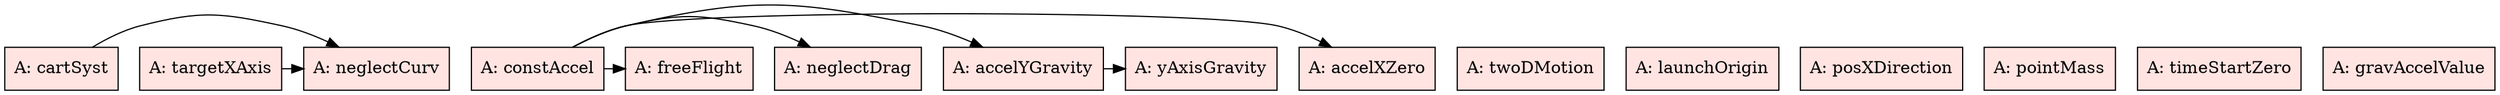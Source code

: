 digraph avsa {
	cartSyst -> neglectCurv;
	targetXAxis -> neglectCurv;
	constAccel -> accelXZero;
	constAccel -> accelYGravity;
	constAccel -> neglectDrag;
	constAccel -> freeFlight;
	accelYGravity -> yAxisGravity;


	twoDMotion	[shape=box, color=black, style=filled, fillcolor=mistyrose, label="A: twoDMotion"];
	cartSyst	[shape=box, color=black, style=filled, fillcolor=mistyrose, label="A: cartSyst"];
	yAxisGravity	[shape=box, color=black, style=filled, fillcolor=mistyrose, label="A: yAxisGravity"];
	launchOrigin	[shape=box, color=black, style=filled, fillcolor=mistyrose, label="A: launchOrigin"];
	targetXAxis	[shape=box, color=black, style=filled, fillcolor=mistyrose, label="A: targetXAxis"];
	posXDirection	[shape=box, color=black, style=filled, fillcolor=mistyrose, label="A: posXDirection"];
	constAccel	[shape=box, color=black, style=filled, fillcolor=mistyrose, label="A: constAccel"];
	accelXZero	[shape=box, color=black, style=filled, fillcolor=mistyrose, label="A: accelXZero"];
	accelYGravity	[shape=box, color=black, style=filled, fillcolor=mistyrose, label="A: accelYGravity"];
	neglectDrag	[shape=box, color=black, style=filled, fillcolor=mistyrose, label="A: neglectDrag"];
	pointMass	[shape=box, color=black, style=filled, fillcolor=mistyrose, label="A: pointMass"];
	freeFlight	[shape=box, color=black, style=filled, fillcolor=mistyrose, label="A: freeFlight"];
	neglectCurv	[shape=box, color=black, style=filled, fillcolor=mistyrose, label="A: neglectCurv"];
	timeStartZero	[shape=box, color=black, style=filled, fillcolor=mistyrose, label="A: timeStartZero"];
	gravAccelValue	[shape=box, color=black, style=filled, fillcolor=mistyrose, label="A: gravAccelValue"];

	subgraph A {
	rank="same"
	{twoDMotion, cartSyst, yAxisGravity, launchOrigin, targetXAxis, posXDirection, constAccel, accelXZero, accelYGravity, neglectDrag, pointMass, freeFlight, neglectCurv, timeStartZero, gravAccelValue}
	}

}
